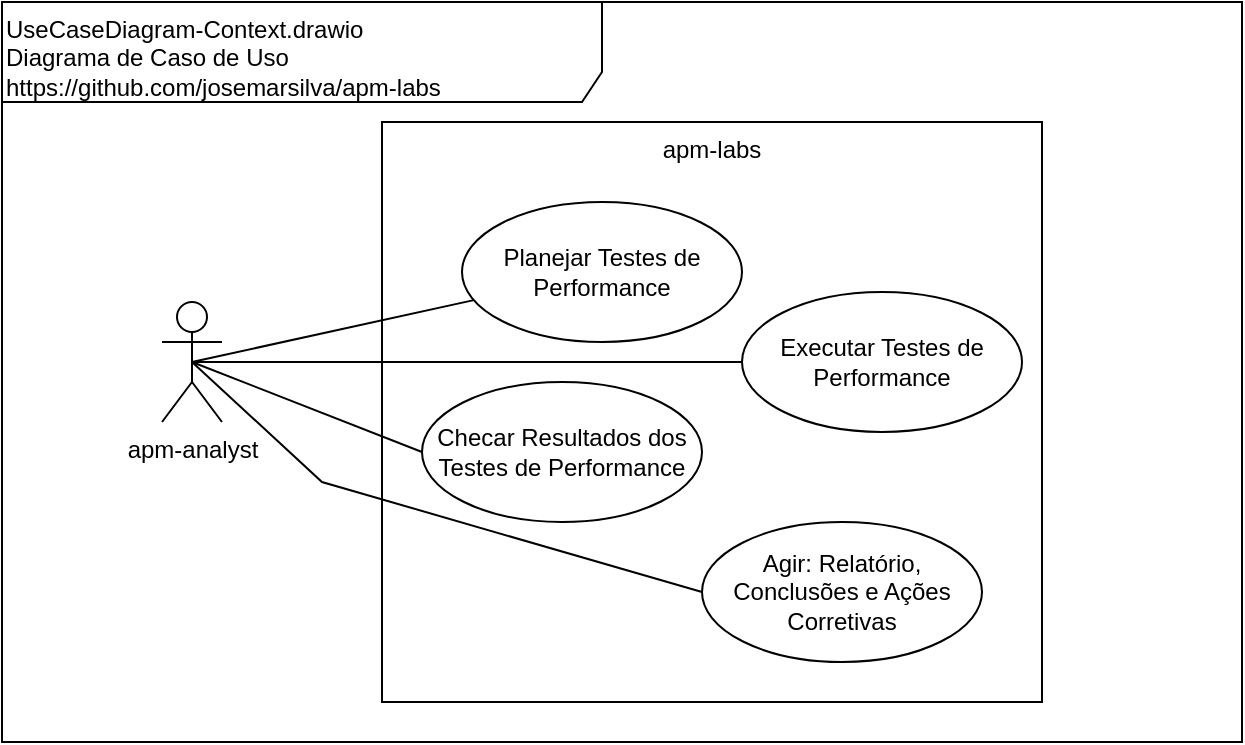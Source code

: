 <mxfile version="13.8.6" type="device"><diagram id="fMGpiNhVeqn0YMsLJxzh" name="Página-1"><mxGraphModel dx="526" dy="371" grid="1" gridSize="10" guides="1" tooltips="1" connect="1" arrows="1" fold="1" page="1" pageScale="1" pageWidth="827" pageHeight="1169" math="0" shadow="0"><root><mxCell id="0"/><mxCell id="1" parent="0"/><mxCell id="6OetropUeBoLzL2Sj7KS-1" value="UseCaseDiagram-Context.drawio&lt;br&gt;Diagrama de Caso de Uso&lt;br&gt;https://github.com/josemarsilva/apm-labs" style="shape=umlFrame;whiteSpace=wrap;html=1;width=300;height=50;verticalAlign=top;align=left;" parent="1" vertex="1"><mxGeometry x="10" y="10" width="620" height="370" as="geometry"/></mxCell><mxCell id="6OetropUeBoLzL2Sj7KS-2" value="&lt;div style=&quot;text-align: center&quot;&gt;&lt;span&gt;apm-analyst&lt;/span&gt;&lt;/div&gt;" style="shape=umlActor;verticalLabelPosition=bottom;labelBackgroundColor=#ffffff;verticalAlign=top;html=1;align=center;" parent="1" vertex="1"><mxGeometry x="90" y="160" width="30" height="60" as="geometry"/></mxCell><mxCell id="6OetropUeBoLzL2Sj7KS-3" value="&lt;div style=&quot;text-align: center&quot;&gt;&lt;span&gt;apm-labs&lt;/span&gt;&lt;/div&gt;" style="rounded=0;whiteSpace=wrap;html=1;align=center;verticalAlign=top;" parent="1" vertex="1"><mxGeometry x="200" y="70" width="330" height="290" as="geometry"/></mxCell><mxCell id="6OetropUeBoLzL2Sj7KS-4" value="Planejar Testes de Performance" style="ellipse;whiteSpace=wrap;html=1;align=center;" parent="1" vertex="1"><mxGeometry x="240" y="110" width="140" height="70" as="geometry"/></mxCell><mxCell id="6OetropUeBoLzL2Sj7KS-5" style="rounded=0;orthogonalLoop=1;jettySize=auto;html=1;endArrow=none;endFill=0;exitX=0.5;exitY=0.5;exitDx=0;exitDy=0;exitPerimeter=0;" parent="1" source="6OetropUeBoLzL2Sj7KS-2" target="6OetropUeBoLzL2Sj7KS-4" edge="1"><mxGeometry relative="1" as="geometry"/></mxCell><mxCell id="JBpXZCoj4L8aK7i0VRth-1" value="Checar Resultados dos Testes de Performance" style="ellipse;whiteSpace=wrap;html=1;align=center;" parent="1" vertex="1"><mxGeometry x="220" y="200" width="140" height="70" as="geometry"/></mxCell><mxCell id="JBpXZCoj4L8aK7i0VRth-2" value="Agir: Relatório, Conclusões e Ações Corretivas" style="ellipse;whiteSpace=wrap;html=1;align=center;" parent="1" vertex="1"><mxGeometry x="360" y="270" width="140" height="70" as="geometry"/></mxCell><mxCell id="JBpXZCoj4L8aK7i0VRth-3" value="Executar Testes de Performance" style="ellipse;whiteSpace=wrap;html=1;align=center;" parent="1" vertex="1"><mxGeometry x="380" y="155" width="140" height="70" as="geometry"/></mxCell><mxCell id="JBpXZCoj4L8aK7i0VRth-5" style="rounded=0;orthogonalLoop=1;jettySize=auto;html=1;endArrow=none;endFill=0;entryX=0;entryY=0.5;entryDx=0;entryDy=0;exitX=0.5;exitY=0.5;exitDx=0;exitDy=0;exitPerimeter=0;" parent="1" source="6OetropUeBoLzL2Sj7KS-2" target="JBpXZCoj4L8aK7i0VRth-1" edge="1"><mxGeometry relative="1" as="geometry"><mxPoint x="130" y="167.558" as="sourcePoint"/><mxPoint x="263.439" y="145.836" as="targetPoint"/></mxGeometry></mxCell><mxCell id="JBpXZCoj4L8aK7i0VRth-6" style="rounded=0;orthogonalLoop=1;jettySize=auto;html=1;endArrow=none;endFill=0;entryX=0;entryY=0.5;entryDx=0;entryDy=0;exitX=0.5;exitY=0.5;exitDx=0;exitDy=0;exitPerimeter=0;" parent="1" source="6OetropUeBoLzL2Sj7KS-2" target="JBpXZCoj4L8aK7i0VRth-3" edge="1"><mxGeometry relative="1" as="geometry"><mxPoint x="115" y="170" as="sourcePoint"/><mxPoint x="230" y="215" as="targetPoint"/></mxGeometry></mxCell><mxCell id="JBpXZCoj4L8aK7i0VRth-7" style="rounded=0;orthogonalLoop=1;jettySize=auto;html=1;endArrow=none;endFill=0;entryX=0;entryY=0.5;entryDx=0;entryDy=0;exitX=0.5;exitY=0.5;exitDx=0;exitDy=0;exitPerimeter=0;" parent="1" source="6OetropUeBoLzL2Sj7KS-2" target="JBpXZCoj4L8aK7i0VRth-2" edge="1"><mxGeometry relative="1" as="geometry"><mxPoint x="115" y="200" as="sourcePoint"/><mxPoint x="230" y="245" as="targetPoint"/><Array as="points"><mxPoint x="170" y="250"/></Array></mxGeometry></mxCell></root></mxGraphModel></diagram></mxfile>